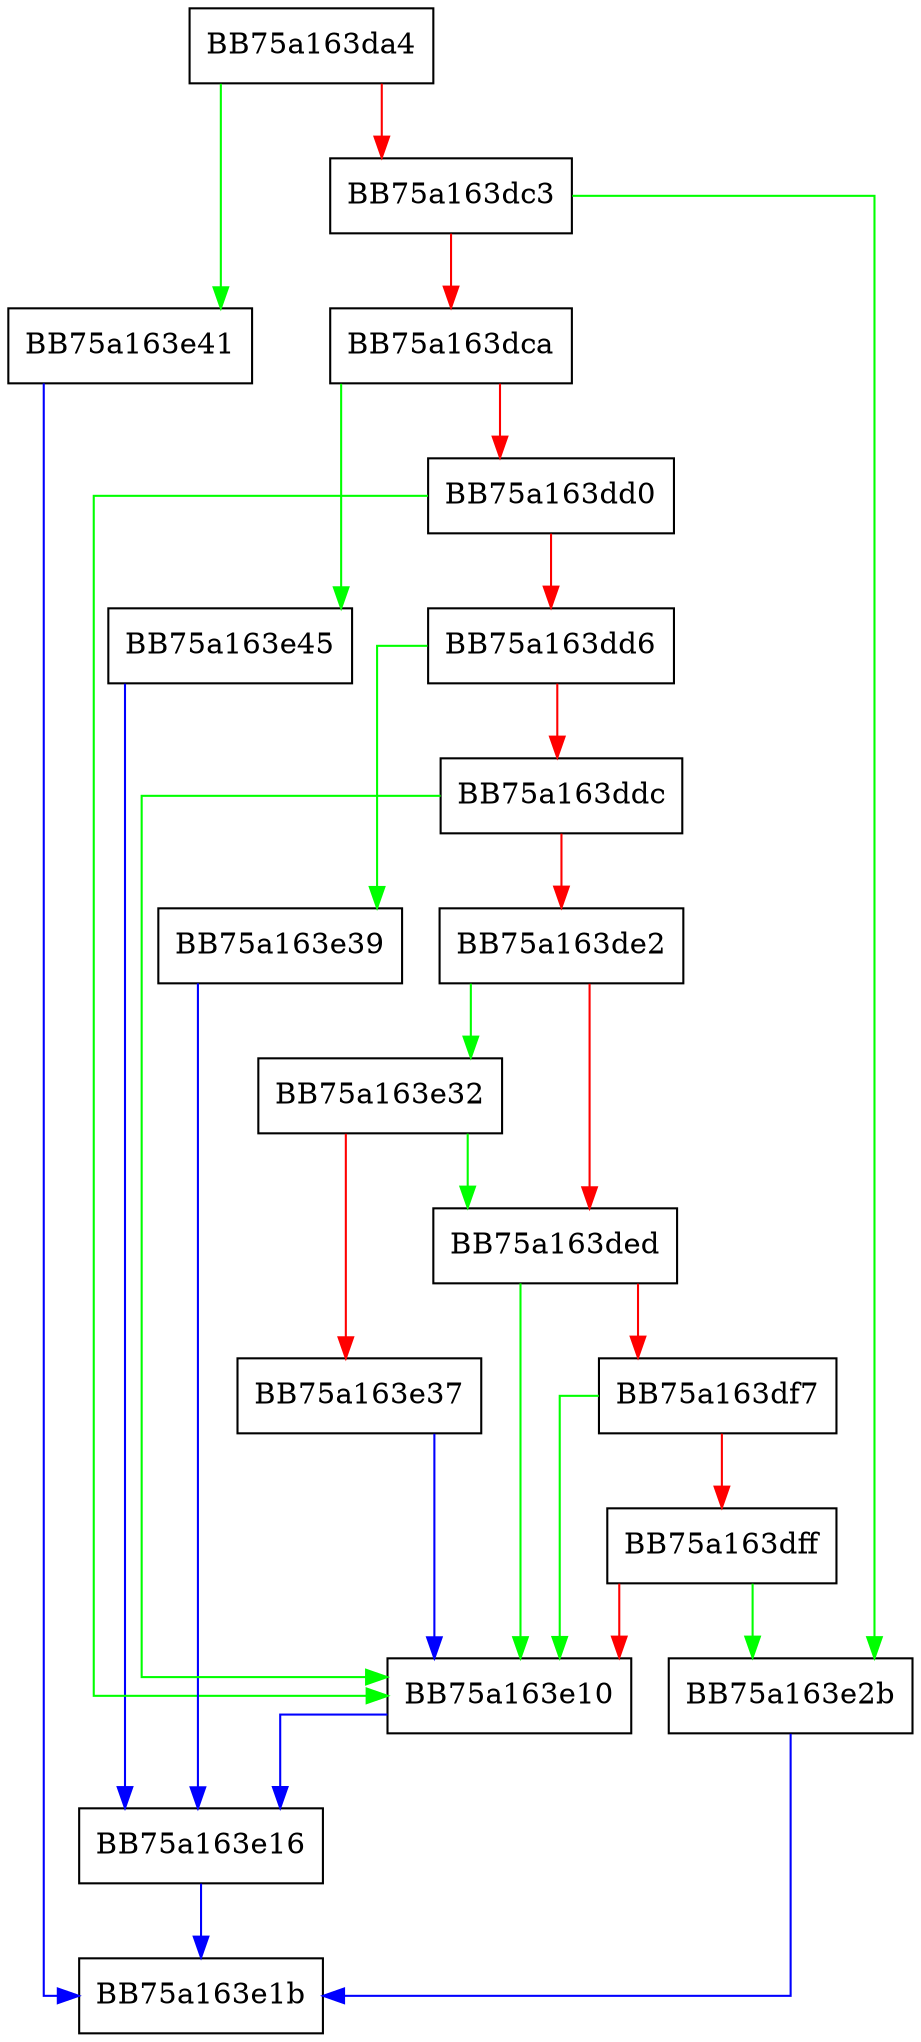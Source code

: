 digraph luaO_rawequalObj {
  node [shape="box"];
  graph [splines=ortho];
  BB75a163da4 -> BB75a163e41 [color="green"];
  BB75a163da4 -> BB75a163dc3 [color="red"];
  BB75a163dc3 -> BB75a163e2b [color="green"];
  BB75a163dc3 -> BB75a163dca [color="red"];
  BB75a163dca -> BB75a163e45 [color="green"];
  BB75a163dca -> BB75a163dd0 [color="red"];
  BB75a163dd0 -> BB75a163e10 [color="green"];
  BB75a163dd0 -> BB75a163dd6 [color="red"];
  BB75a163dd6 -> BB75a163e39 [color="green"];
  BB75a163dd6 -> BB75a163ddc [color="red"];
  BB75a163ddc -> BB75a163e10 [color="green"];
  BB75a163ddc -> BB75a163de2 [color="red"];
  BB75a163de2 -> BB75a163e32 [color="green"];
  BB75a163de2 -> BB75a163ded [color="red"];
  BB75a163ded -> BB75a163e10 [color="green"];
  BB75a163ded -> BB75a163df7 [color="red"];
  BB75a163df7 -> BB75a163e10 [color="green"];
  BB75a163df7 -> BB75a163dff [color="red"];
  BB75a163dff -> BB75a163e2b [color="green"];
  BB75a163dff -> BB75a163e10 [color="red"];
  BB75a163e10 -> BB75a163e16 [color="blue"];
  BB75a163e16 -> BB75a163e1b [color="blue"];
  BB75a163e2b -> BB75a163e1b [color="blue"];
  BB75a163e32 -> BB75a163ded [color="green"];
  BB75a163e32 -> BB75a163e37 [color="red"];
  BB75a163e37 -> BB75a163e10 [color="blue"];
  BB75a163e39 -> BB75a163e16 [color="blue"];
  BB75a163e41 -> BB75a163e1b [color="blue"];
  BB75a163e45 -> BB75a163e16 [color="blue"];
}